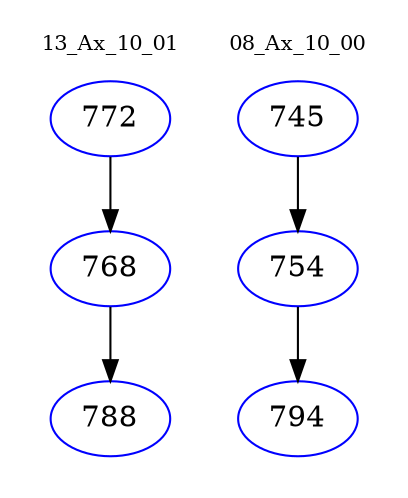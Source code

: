 digraph{
subgraph cluster_0 {
color = white
label = "13_Ax_10_01";
fontsize=10;
T0_772 [label="772", color="blue"]
T0_772 -> T0_768 [color="black"]
T0_768 [label="768", color="blue"]
T0_768 -> T0_788 [color="black"]
T0_788 [label="788", color="blue"]
}
subgraph cluster_1 {
color = white
label = "08_Ax_10_00";
fontsize=10;
T1_745 [label="745", color="blue"]
T1_745 -> T1_754 [color="black"]
T1_754 [label="754", color="blue"]
T1_754 -> T1_794 [color="black"]
T1_794 [label="794", color="blue"]
}
}
